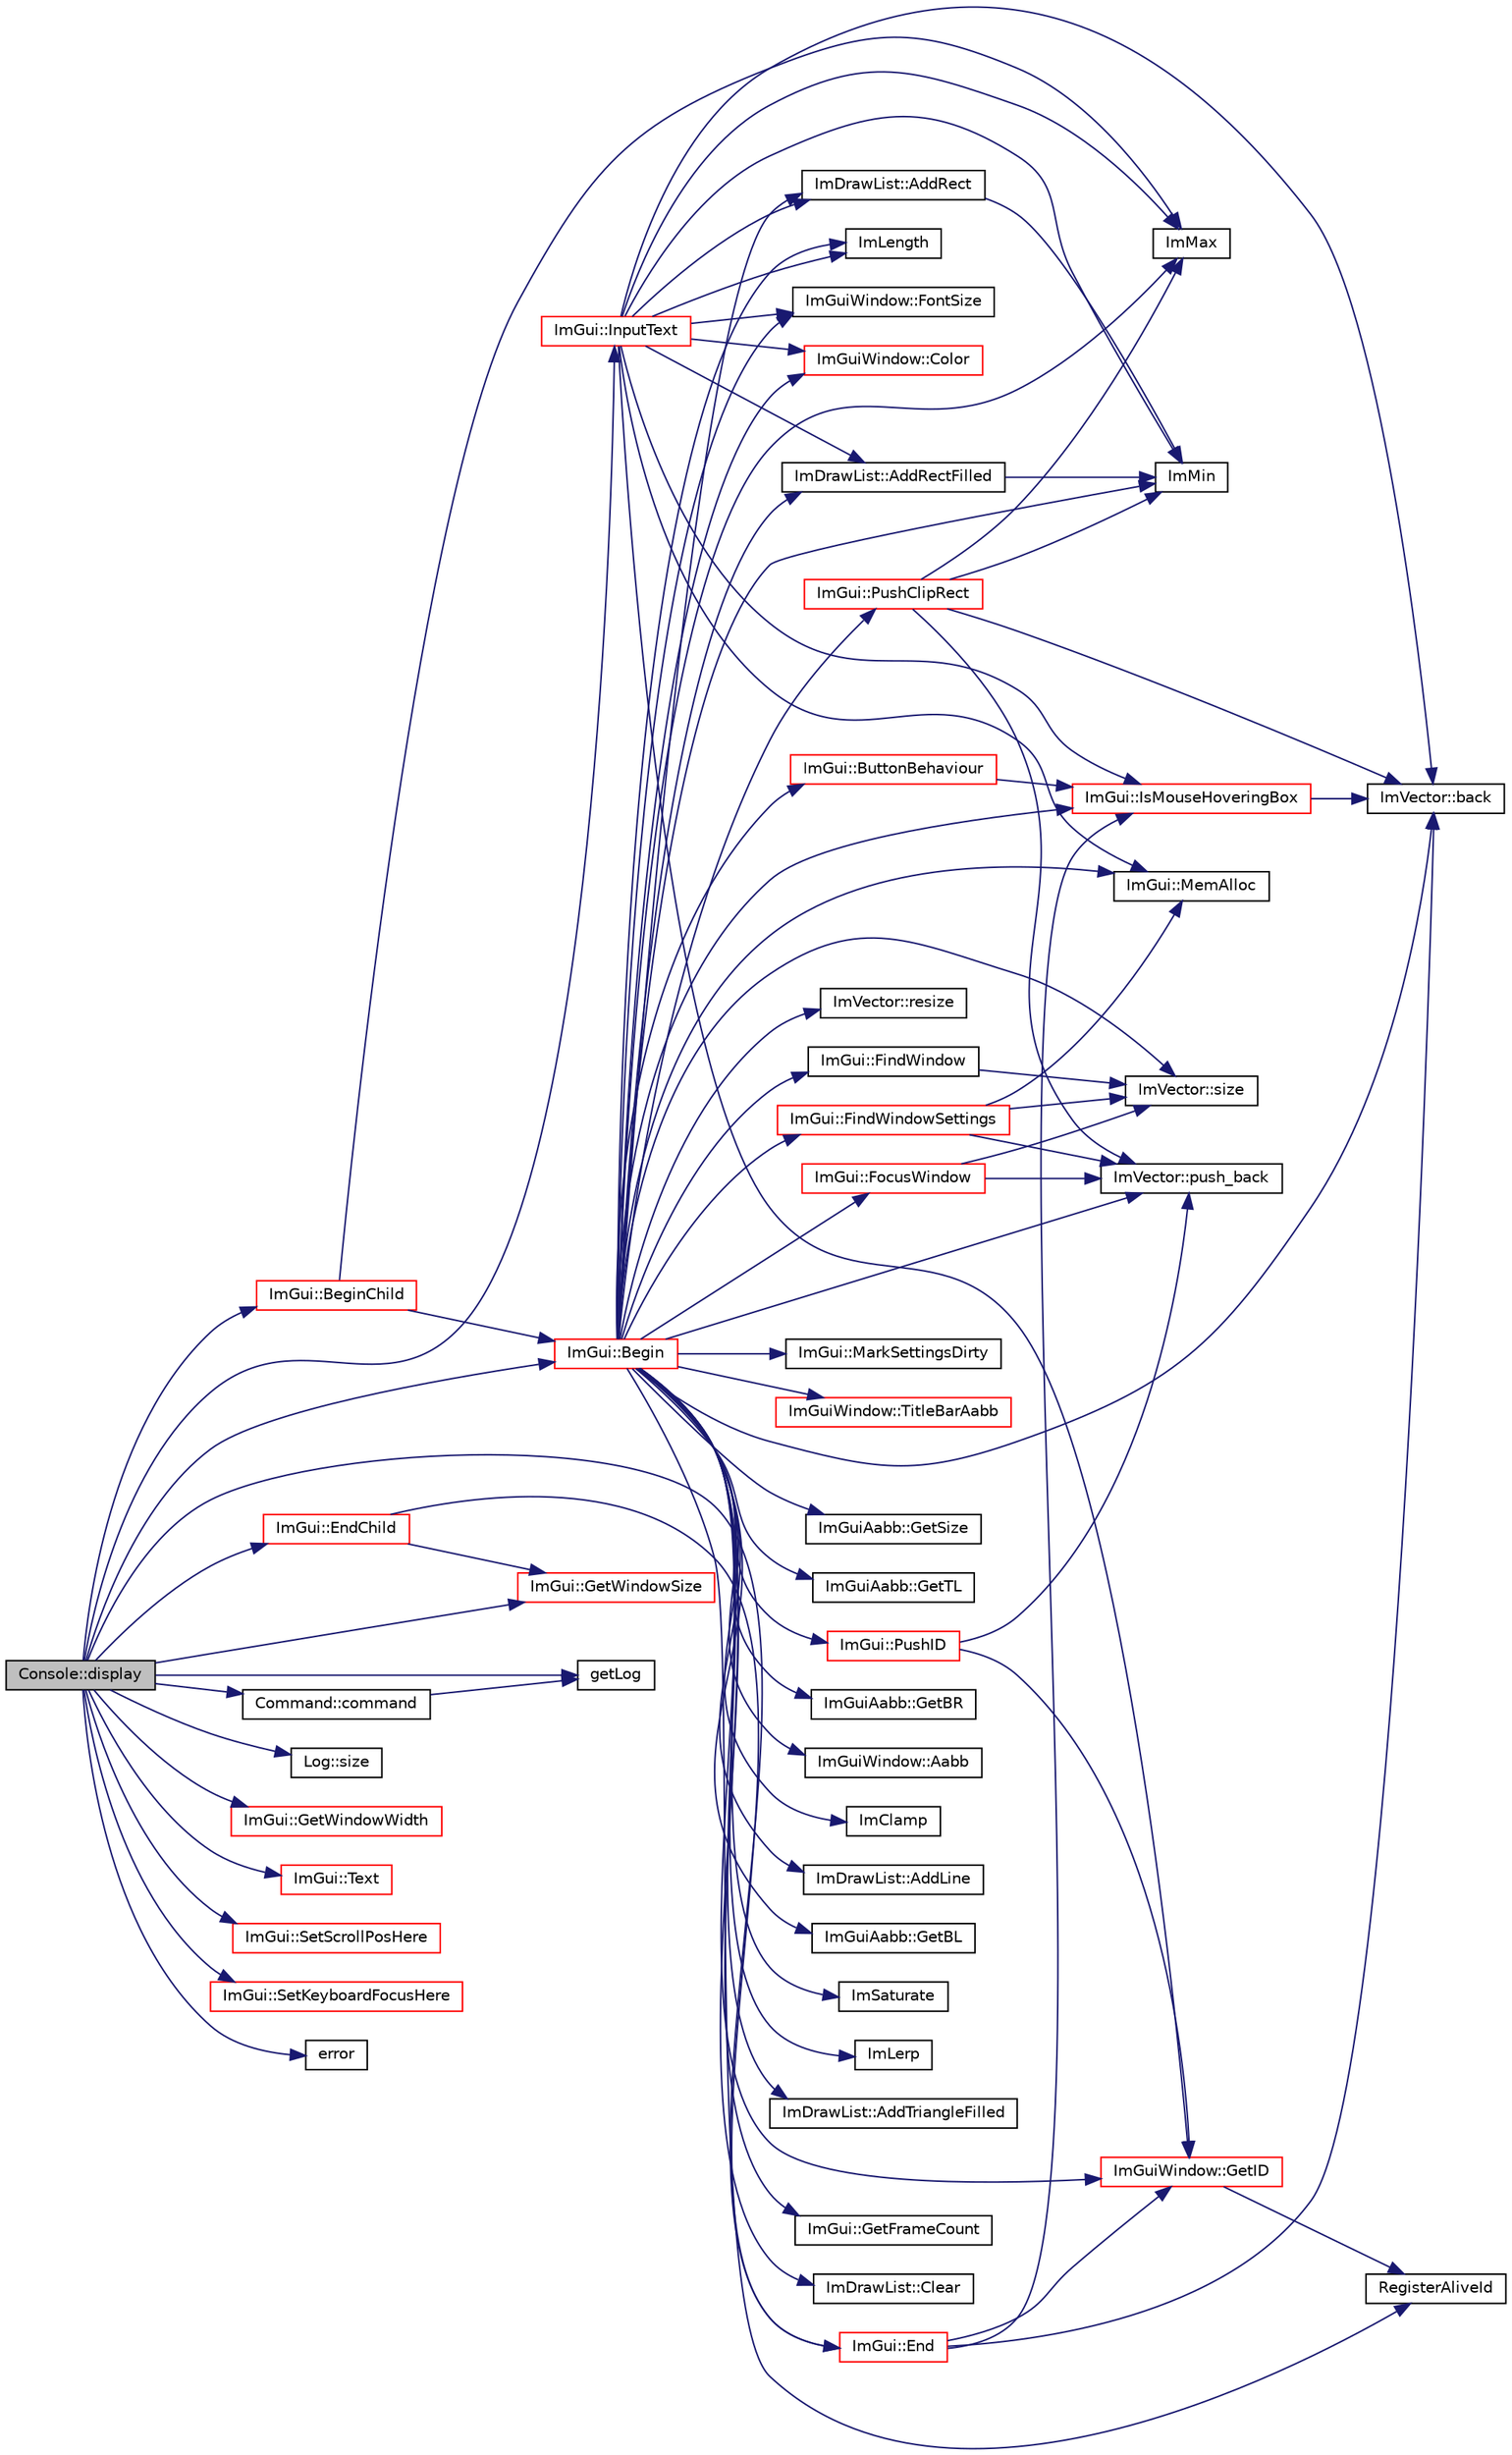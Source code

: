 digraph "Console::display"
{
 // INTERACTIVE_SVG=YES
  edge [fontname="Helvetica",fontsize="10",labelfontname="Helvetica",labelfontsize="10"];
  node [fontname="Helvetica",fontsize="10",shape=record];
  rankdir="LR";
  Node1 [label="Console::display",height=0.2,width=0.4,color="black", fillcolor="grey75", style="filled" fontcolor="black"];
  Node1 -> Node2 [color="midnightblue",fontsize="10",style="solid",fontname="Helvetica"];
  Node2 [label="ImGui::Begin",height=0.2,width=0.4,color="red", fillcolor="white", style="filled",URL="$namespace_im_gui.html#a78d13fe32b1b05dc251d1b1cfdf9efb4"];
  Node2 -> Node3 [color="midnightblue",fontsize="10",style="solid",fontname="Helvetica"];
  Node3 [label="ImGui::FindWindow",height=0.2,width=0.4,color="black", fillcolor="white", style="filled",URL="$namespace_im_gui.html#a3b2ceafda121784b1c8307eff41d3ee1"];
  Node3 -> Node4 [color="midnightblue",fontsize="10",style="solid",fontname="Helvetica"];
  Node4 [label="ImVector::size",height=0.2,width=0.4,color="black", fillcolor="white", style="filled",URL="$class_im_vector.html#aca1e71e6792c7e319fc0df78bf2cbc5f"];
  Node2 -> Node5 [color="midnightblue",fontsize="10",style="solid",fontname="Helvetica"];
  Node5 [label="ImGui::MemAlloc",height=0.2,width=0.4,color="black", fillcolor="white", style="filled",URL="$namespace_im_gui.html#a15efb2cac4a54b35489c5984ba1b661a"];
  Node2 -> Node6 [color="midnightblue",fontsize="10",style="solid",fontname="Helvetica"];
  Node6 [label="ImGui::FindWindowSettings",height=0.2,width=0.4,color="red", fillcolor="white", style="filled",URL="$namespace_im_gui.html#ab1acbcb5b1357c1ae18ece7311e38ff0"];
  Node6 -> Node4 [color="midnightblue",fontsize="10",style="solid",fontname="Helvetica"];
  Node6 -> Node5 [color="midnightblue",fontsize="10",style="solid",fontname="Helvetica"];
  Node6 -> Node7 [color="midnightblue",fontsize="10",style="solid",fontname="Helvetica"];
  Node7 [label="ImVector::push_back",height=0.2,width=0.4,color="black", fillcolor="white", style="filled",URL="$class_im_vector.html#a68387993f2a5f5c3b2a7139d9ab778b8"];
  Node2 -> Node8 [color="midnightblue",fontsize="10",style="solid",fontname="Helvetica"];
  Node8 [label="ImLength",height=0.2,width=0.4,color="black", fillcolor="white", style="filled",URL="$imgui_8cpp.html#abc40be5a28ecdfd02c698a1003aee0eb"];
  Node2 -> Node7 [color="midnightblue",fontsize="10",style="solid",fontname="Helvetica"];
  Node2 -> Node9 [color="midnightblue",fontsize="10",style="solid",fontname="Helvetica"];
  Node9 [label="ImGui::GetFrameCount",height=0.2,width=0.4,color="black", fillcolor="white", style="filled",URL="$namespace_im_gui.html#a0180211f23fc10807dfc3d2f6e8681f9"];
  Node2 -> Node10 [color="midnightblue",fontsize="10",style="solid",fontname="Helvetica"];
  Node10 [label="ImDrawList::Clear",height=0.2,width=0.4,color="black", fillcolor="white", style="filled",URL="$struct_im_draw_list.html#ac422590c71dc5593aea52f65793aee81"];
  Node2 -> Node11 [color="midnightblue",fontsize="10",style="solid",fontname="Helvetica"];
  Node11 [label="ImGui::FocusWindow",height=0.2,width=0.4,color="red", fillcolor="white", style="filled",URL="$namespace_im_gui.html#af6b9a9b0293c293a2b977f02a9361f83"];
  Node11 -> Node4 [color="midnightblue",fontsize="10",style="solid",fontname="Helvetica"];
  Node11 -> Node7 [color="midnightblue",fontsize="10",style="solid",fontname="Helvetica"];
  Node2 -> Node12 [color="midnightblue",fontsize="10",style="solid",fontname="Helvetica"];
  Node12 [label="ImVector::resize",height=0.2,width=0.4,color="black", fillcolor="white", style="filled",URL="$class_im_vector.html#af60a2c957dee51587a93f79dfc9c3714"];
  Node2 -> Node4 [color="midnightblue",fontsize="10",style="solid",fontname="Helvetica"];
  Node2 -> Node13 [color="midnightblue",fontsize="10",style="solid",fontname="Helvetica"];
  Node13 [label="ImGui::PushClipRect",height=0.2,width=0.4,color="red", fillcolor="white", style="filled",URL="$namespace_im_gui.html#a900436220f10706ee9c4a1f9475697d6"];
  Node13 -> Node14 [color="midnightblue",fontsize="10",style="solid",fontname="Helvetica"];
  Node14 [label="ImVector::back",height=0.2,width=0.4,color="black", fillcolor="white", style="filled",URL="$class_im_vector.html#a3e4424d3fca190894598a6575f9d2401"];
  Node13 -> Node15 [color="midnightblue",fontsize="10",style="solid",fontname="Helvetica"];
  Node15 [label="ImMax",height=0.2,width=0.4,color="black", fillcolor="white", style="filled",URL="$imgui_8cpp.html#a6fb8dd1bd2fa0e1c6065dc7123cb7f3e"];
  Node13 -> Node16 [color="midnightblue",fontsize="10",style="solid",fontname="Helvetica"];
  Node16 [label="ImMin",height=0.2,width=0.4,color="black", fillcolor="white", style="filled",URL="$imgui_8cpp.html#ac3ad7e7626cd6b46456b3f4c35025d74"];
  Node13 -> Node7 [color="midnightblue",fontsize="10",style="solid",fontname="Helvetica"];
  Node2 -> Node14 [color="midnightblue",fontsize="10",style="solid",fontname="Helvetica"];
  Node2 -> Node17 [color="midnightblue",fontsize="10",style="solid",fontname="Helvetica"];
  Node17 [label="ImGui::PushID",height=0.2,width=0.4,color="red", fillcolor="white", style="filled",URL="$namespace_im_gui.html#a27a8533605dc5b8cabf161bf7715bbde"];
  Node17 -> Node7 [color="midnightblue",fontsize="10",style="solid",fontname="Helvetica"];
  Node17 -> Node18 [color="midnightblue",fontsize="10",style="solid",fontname="Helvetica"];
  Node18 [label="ImGuiWindow::GetID",height=0.2,width=0.4,color="red", fillcolor="white", style="filled",URL="$struct_im_gui_window.html#a634c3af7750e85411246d9ab48181229"];
  Node18 -> Node19 [color="midnightblue",fontsize="10",style="solid",fontname="Helvetica"];
  Node19 [label="RegisterAliveId",height=0.2,width=0.4,color="black", fillcolor="white", style="filled",URL="$imgui_8cpp.html#ab13ff6b56797db596922da45c5d019af"];
  Node2 -> Node18 [color="midnightblue",fontsize="10",style="solid",fontname="Helvetica"];
  Node2 -> Node19 [color="midnightblue",fontsize="10",style="solid",fontname="Helvetica"];
  Node2 -> Node20 [color="midnightblue",fontsize="10",style="solid",fontname="Helvetica"];
  Node20 [label="ImGui::MarkSettingsDirty",height=0.2,width=0.4,color="black", fillcolor="white", style="filled",URL="$namespace_im_gui.html#ae9e1d3e26b649dd6c0871df9eee88ee8"];
  Node2 -> Node21 [color="midnightblue",fontsize="10",style="solid",fontname="Helvetica"];
  Node21 [label="ImGuiWindow::FontSize",height=0.2,width=0.4,color="black", fillcolor="white", style="filled",URL="$struct_im_gui_window.html#a67007799e318d08070b70387ec28d791"];
  Node2 -> Node15 [color="midnightblue",fontsize="10",style="solid",fontname="Helvetica"];
  Node2 -> Node16 [color="midnightblue",fontsize="10",style="solid",fontname="Helvetica"];
  Node2 -> Node22 [color="midnightblue",fontsize="10",style="solid",fontname="Helvetica"];
  Node22 [label="ImGuiWindow::TitleBarAabb",height=0.2,width=0.4,color="red", fillcolor="white", style="filled",URL="$struct_im_gui_window.html#aca42213cd4d4ac2e51834ea6095be765"];
  Node2 -> Node23 [color="midnightblue",fontsize="10",style="solid",fontname="Helvetica"];
  Node23 [label="ImGui::IsMouseHoveringBox",height=0.2,width=0.4,color="red", fillcolor="white", style="filled",URL="$namespace_im_gui.html#aef0394b7afa4c5f743bd7a9a204b8a08"];
  Node23 -> Node14 [color="midnightblue",fontsize="10",style="solid",fontname="Helvetica"];
  Node2 -> Node24 [color="midnightblue",fontsize="10",style="solid",fontname="Helvetica"];
  Node24 [label="ImGuiAabb::GetSize",height=0.2,width=0.4,color="black", fillcolor="white", style="filled",URL="$struct_im_gui_aabb.html#ada06a0699f4ba13c34c14ddbaf65cb00"];
  Node2 -> Node25 [color="midnightblue",fontsize="10",style="solid",fontname="Helvetica"];
  Node25 [label="ImDrawList::AddRectFilled",height=0.2,width=0.4,color="black", fillcolor="white", style="filled",URL="$struct_im_draw_list.html#aac5cc813af591f43d924462cd6a79357"];
  Node25 -> Node16 [color="midnightblue",fontsize="10",style="solid",fontname="Helvetica"];
  Node2 -> Node26 [color="midnightblue",fontsize="10",style="solid",fontname="Helvetica"];
  Node26 [label="ImGuiAabb::GetTL",height=0.2,width=0.4,color="black", fillcolor="white", style="filled",URL="$struct_im_gui_aabb.html#a93242e111186f41bd02c3dd75e11a5d7"];
  Node2 -> Node27 [color="midnightblue",fontsize="10",style="solid",fontname="Helvetica"];
  Node27 [label="ImGuiAabb::GetBR",height=0.2,width=0.4,color="black", fillcolor="white", style="filled",URL="$struct_im_gui_aabb.html#af60393233a7a33647c04e41b1dbf3b35"];
  Node2 -> Node28 [color="midnightblue",fontsize="10",style="solid",fontname="Helvetica"];
  Node28 [label="ImGuiWindow::Color",height=0.2,width=0.4,color="red", fillcolor="white", style="filled",URL="$struct_im_gui_window.html#a1e075e3d3b49bef5a694c4f53827a9a5"];
  Node2 -> Node29 [color="midnightblue",fontsize="10",style="solid",fontname="Helvetica"];
  Node29 [label="ImDrawList::AddRect",height=0.2,width=0.4,color="black", fillcolor="white", style="filled",URL="$struct_im_draw_list.html#acdec83bfb38a5bde29291bd974264d82"];
  Node29 -> Node16 [color="midnightblue",fontsize="10",style="solid",fontname="Helvetica"];
  Node2 -> Node30 [color="midnightblue",fontsize="10",style="solid",fontname="Helvetica"];
  Node30 [label="ImGuiWindow::Aabb",height=0.2,width=0.4,color="black", fillcolor="white", style="filled",URL="$struct_im_gui_window.html#a5418afd67914d307823bf91d2e135174"];
  Node2 -> Node31 [color="midnightblue",fontsize="10",style="solid",fontname="Helvetica"];
  Node31 [label="ImGui::ButtonBehaviour",height=0.2,width=0.4,color="red", fillcolor="white", style="filled",URL="$namespace_im_gui.html#a0a8ab43859e65183c6e78f23c4bd91c1"];
  Node31 -> Node23 [color="midnightblue",fontsize="10",style="solid",fontname="Helvetica"];
  Node2 -> Node32 [color="midnightblue",fontsize="10",style="solid",fontname="Helvetica"];
  Node32 [label="ImClamp",height=0.2,width=0.4,color="black", fillcolor="white", style="filled",URL="$imgui_8cpp.html#a51f8c6838b99b66da311ebd61aef059c"];
  Node2 -> Node33 [color="midnightblue",fontsize="10",style="solid",fontname="Helvetica"];
  Node33 [label="ImDrawList::AddLine",height=0.2,width=0.4,color="black", fillcolor="white", style="filled",URL="$struct_im_draw_list.html#aaa55714a1b258d87d181762aa08fe465"];
  Node2 -> Node34 [color="midnightblue",fontsize="10",style="solid",fontname="Helvetica"];
  Node34 [label="ImGuiAabb::GetBL",height=0.2,width=0.4,color="black", fillcolor="white", style="filled",URL="$struct_im_gui_aabb.html#a5c294f92f654364272ea8e2bdb2b84d8"];
  Node2 -> Node35 [color="midnightblue",fontsize="10",style="solid",fontname="Helvetica"];
  Node35 [label="ImSaturate",height=0.2,width=0.4,color="black", fillcolor="white", style="filled",URL="$imgui_8cpp.html#acab424daf09fa4cb151b56403d8afcae"];
  Node2 -> Node36 [color="midnightblue",fontsize="10",style="solid",fontname="Helvetica"];
  Node36 [label="ImLerp",height=0.2,width=0.4,color="black", fillcolor="white", style="filled",URL="$imgui_8cpp.html#a105a223277155063e0f974ec35b3cbfc"];
  Node2 -> Node37 [color="midnightblue",fontsize="10",style="solid",fontname="Helvetica"];
  Node37 [label="ImDrawList::AddTriangleFilled",height=0.2,width=0.4,color="black", fillcolor="white", style="filled",URL="$struct_im_draw_list.html#a2395370cf2dab19fce3c0e2542cd4f25"];
  Node1 -> Node38 [color="midnightblue",fontsize="10",style="solid",fontname="Helvetica"];
  Node38 [label="getLog",height=0.2,width=0.4,color="black", fillcolor="white", style="filled",URL="$_log_8h.html#aa2f604b13755d77658307017af86624a"];
  Node1 -> Node39 [color="midnightblue",fontsize="10",style="solid",fontname="Helvetica"];
  Node39 [label="Log::size",height=0.2,width=0.4,color="black", fillcolor="white", style="filled",URL="$class_log.html#acab6cbb228a9b245b7cc584c3ab0fc86"];
  Node1 -> Node40 [color="midnightblue",fontsize="10",style="solid",fontname="Helvetica"];
  Node40 [label="ImGui::BeginChild",height=0.2,width=0.4,color="red", fillcolor="white", style="filled",URL="$namespace_im_gui.html#a2b5627c4f96063c6b0ca437597d0f847"];
  Node40 -> Node15 [color="midnightblue",fontsize="10",style="solid",fontname="Helvetica"];
  Node40 -> Node2 [color="midnightblue",fontsize="10",style="solid",fontname="Helvetica"];
  Node1 -> Node41 [color="midnightblue",fontsize="10",style="solid",fontname="Helvetica"];
  Node41 [label="ImGui::GetWindowWidth",height=0.2,width=0.4,color="red", fillcolor="white", style="filled",URL="$namespace_im_gui.html#a471ff23945b99541c506dbdc2a9004cf"];
  Node1 -> Node42 [color="midnightblue",fontsize="10",style="solid",fontname="Helvetica"];
  Node42 [label="ImGui::GetWindowSize",height=0.2,width=0.4,color="red", fillcolor="white", style="filled",URL="$namespace_im_gui.html#aaa5c0bfac7125ba9850a08b6db2e90c9"];
  Node1 -> Node43 [color="midnightblue",fontsize="10",style="solid",fontname="Helvetica"];
  Node43 [label="ImGui::Text",height=0.2,width=0.4,color="red", fillcolor="white", style="filled",URL="$namespace_im_gui.html#a67d6ffc227038ddb8670513d85eb53fd"];
  Node1 -> Node44 [color="midnightblue",fontsize="10",style="solid",fontname="Helvetica"];
  Node44 [label="ImGui::SetScrollPosHere",height=0.2,width=0.4,color="red", fillcolor="white", style="filled",URL="$namespace_im_gui.html#af321d77d53ff7973e7e47cdc9c9e3332"];
  Node1 -> Node45 [color="midnightblue",fontsize="10",style="solid",fontname="Helvetica"];
  Node45 [label="ImGui::EndChild",height=0.2,width=0.4,color="red", fillcolor="white", style="filled",URL="$namespace_im_gui.html#af8de559a88c1442d6df8c1b04c86e997"];
  Node45 -> Node46 [color="midnightblue",fontsize="10",style="solid",fontname="Helvetica"];
  Node46 [label="ImGui::End",height=0.2,width=0.4,color="red", fillcolor="white", style="filled",URL="$namespace_im_gui.html#a5479d93794a004c67ceb6d13f37c8254"];
  Node46 -> Node23 [color="midnightblue",fontsize="10",style="solid",fontname="Helvetica"];
  Node46 -> Node18 [color="midnightblue",fontsize="10",style="solid",fontname="Helvetica"];
  Node46 -> Node14 [color="midnightblue",fontsize="10",style="solid",fontname="Helvetica"];
  Node45 -> Node42 [color="midnightblue",fontsize="10",style="solid",fontname="Helvetica"];
  Node1 -> Node47 [color="midnightblue",fontsize="10",style="solid",fontname="Helvetica"];
  Node47 [label="ImGui::SetKeyboardFocusHere",height=0.2,width=0.4,color="red", fillcolor="white", style="filled",URL="$namespace_im_gui.html#ab05255cec82cce0fc7401493fab89d64"];
  Node1 -> Node48 [color="midnightblue",fontsize="10",style="solid",fontname="Helvetica"];
  Node48 [label="ImGui::InputText",height=0.2,width=0.4,color="red", fillcolor="white", style="filled",URL="$namespace_im_gui.html#afc6c1a41c1ab4b1abd7f162e7c345e5a"];
  Node48 -> Node18 [color="midnightblue",fontsize="10",style="solid",fontname="Helvetica"];
  Node48 -> Node14 [color="midnightblue",fontsize="10",style="solid",fontname="Helvetica"];
  Node48 -> Node23 [color="midnightblue",fontsize="10",style="solid",fontname="Helvetica"];
  Node48 -> Node21 [color="midnightblue",fontsize="10",style="solid",fontname="Helvetica"];
  Node48 -> Node16 [color="midnightblue",fontsize="10",style="solid",fontname="Helvetica"];
  Node48 -> Node15 [color="midnightblue",fontsize="10",style="solid",fontname="Helvetica"];
  Node48 -> Node5 [color="midnightblue",fontsize="10",style="solid",fontname="Helvetica"];
  Node48 -> Node28 [color="midnightblue",fontsize="10",style="solid",fontname="Helvetica"];
  Node48 -> Node25 [color="midnightblue",fontsize="10",style="solid",fontname="Helvetica"];
  Node48 -> Node29 [color="midnightblue",fontsize="10",style="solid",fontname="Helvetica"];
  Node48 -> Node8 [color="midnightblue",fontsize="10",style="solid",fontname="Helvetica"];
  Node1 -> Node49 [color="midnightblue",fontsize="10",style="solid",fontname="Helvetica"];
  Node49 [label="error",height=0.2,width=0.4,color="black", fillcolor="white", style="filled",URL="$commander_8c.html#a9a17d0c19f2fb4ee55752f4b6840331e"];
  Node1 -> Node50 [color="midnightblue",fontsize="10",style="solid",fontname="Helvetica"];
  Node50 [label="Command::command",height=0.2,width=0.4,color="black", fillcolor="white", style="filled",URL="$class_command.html#afbb74cac7b4e0d3519cf042f345cbf19"];
  Node50 -> Node38 [color="midnightblue",fontsize="10",style="solid",fontname="Helvetica"];
  Node1 -> Node46 [color="midnightblue",fontsize="10",style="solid",fontname="Helvetica"];
}
